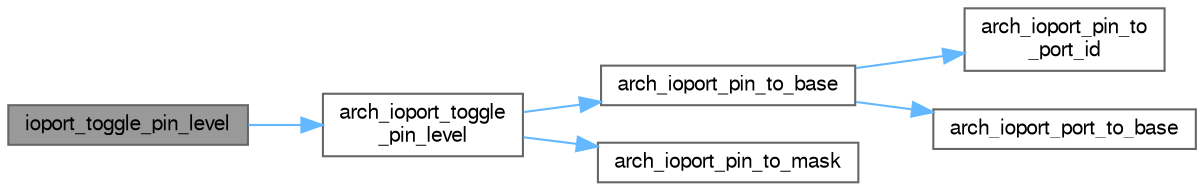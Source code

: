 digraph "ioport_toggle_pin_level"
{
 // LATEX_PDF_SIZE
  bgcolor="transparent";
  edge [fontname=FreeSans,fontsize=10,labelfontname=FreeSans,labelfontsize=10];
  node [fontname=FreeSans,fontsize=10,shape=box,height=0.2,width=0.4];
  rankdir="LR";
  Node1 [label="ioport_toggle_pin_level",height=0.2,width=0.4,color="gray40", fillcolor="grey60", style="filled", fontcolor="black",tooltip="Toggle the value of an IOPORT pin, which has previously configured as an output."];
  Node1 -> Node2 [color="steelblue1",style="solid"];
  Node2 [label="arch_ioport_toggle\l_pin_level",height=0.2,width=0.4,color="grey40", fillcolor="white", style="filled",URL="$ioport__pio_8h.html#a2e496a7a538a884445c8ce329729f41c",tooltip=" "];
  Node2 -> Node3 [color="steelblue1",style="solid"];
  Node3 [label="arch_ioport_pin_to_base",height=0.2,width=0.4,color="grey40", fillcolor="white", style="filled",URL="$ioport__pio_8h.html#ae6ad3e99f2ec1f914a991ad6537637ef",tooltip=" "];
  Node3 -> Node4 [color="steelblue1",style="solid"];
  Node4 [label="arch_ioport_pin_to\l_port_id",height=0.2,width=0.4,color="grey40", fillcolor="white", style="filled",URL="$ioport__pio_8h.html#a17ab9c7be3b9b2674e7668b6a083d191",tooltip=" "];
  Node3 -> Node5 [color="steelblue1",style="solid"];
  Node5 [label="arch_ioport_port_to_base",height=0.2,width=0.4,color="grey40", fillcolor="white", style="filled",URL="$ioport__pio_8h.html#ac2b01a65bf5686910b77f6b606497df2",tooltip=" "];
  Node2 -> Node6 [color="steelblue1",style="solid"];
  Node6 [label="arch_ioport_pin_to_mask",height=0.2,width=0.4,color="grey40", fillcolor="white", style="filled",URL="$ioport__pio_8h.html#a69fd7bdfb41664b749080e509798165e",tooltip=" "];
}
